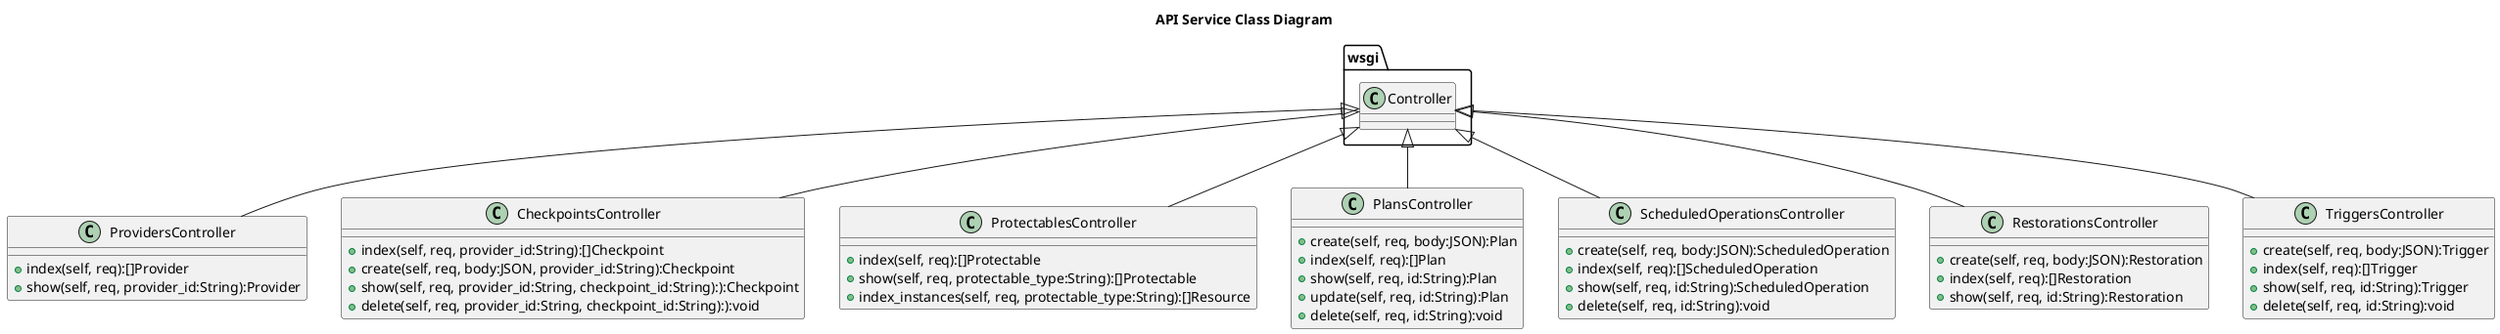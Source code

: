 @startuml

title API Service Class Diagram

class wsgi.Controller{

}


class ProvidersController extends wsgi.Controller{
  +index(self, req):[]Provider
  +show(self, req, provider_id:String):Provider
}

class CheckpointsController extends wsgi.Controller{
  +index(self, req, provider_id:String):[]Checkpoint
  +create(self, req, body:JSON, provider_id:String):Checkpoint
  +show(self, req, provider_id:String, checkpoint_id:String):):Checkpoint
  +delete(self, req, provider_id:String, checkpoint_id:String):):void
}

class ProtectablesController extends wsgi.Controller{
  +index(self, req):[]Protectable
  +show(self, req, protectable_type:String):[]Protectable
  +index_instances(self, req, protectable_type:String):[]Resource
}

class PlansController extends wsgi.Controller{
  +create(self, req, body:JSON):Plan
  +index(self, req):[]Plan
  +show(self, req, id:String):Plan
  +update(self, req, id:String):Plan
  +delete(self, req, id:String):void
}

class ScheduledOperationsController extends wsgi.Controller{
  +create(self, req, body:JSON):ScheduledOperation
  +index(self, req):[]ScheduledOperation
  +show(self, req, id:String):ScheduledOperation
  +delete(self, req, id:String):void
}


class RestorationsController extends wsgi.Controller{
  +create(self, req, body:JSON):Restoration
  +index(self, req):[]Restoration
  +show(self, req, id:String):Restoration
}

class TriggersController extends wsgi.Controller{
  +create(self, req, body:JSON):Trigger
  +index(self, req):[]Trigger
  +show(self, req, id:String):Trigger
  +delete(self, req, id:String):void
}

@enduml
